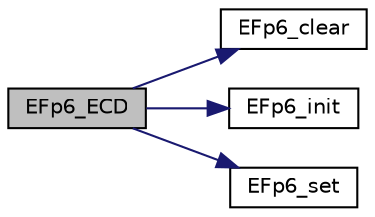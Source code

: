 digraph "EFp6_ECD"
{
  edge [fontname="Helvetica",fontsize="10",labelfontname="Helvetica",labelfontsize="10"];
  node [fontname="Helvetica",fontsize="10",shape=record];
  rankdir="LR";
  Node12 [label="EFp6_ECD",height=0.2,width=0.4,color="black", fillcolor="grey75", style="filled", fontcolor="black"];
  Node12 -> Node13 [color="midnightblue",fontsize="10",style="solid"];
  Node13 [label="EFp6_clear",height=0.2,width=0.4,color="black", fillcolor="white", style="filled",URL="$bn__efp6_8h.html#aa53063f2fe49bc8bd381897203c4a04b"];
  Node12 -> Node14 [color="midnightblue",fontsize="10",style="solid"];
  Node14 [label="EFp6_init",height=0.2,width=0.4,color="black", fillcolor="white", style="filled",URL="$bn__efp6_8h.html#a5dd3a89e6944dc0966bb8f63cbf141b4"];
  Node12 -> Node15 [color="midnightblue",fontsize="10",style="solid"];
  Node15 [label="EFp6_set",height=0.2,width=0.4,color="black", fillcolor="white", style="filled",URL="$bn__efp6_8h.html#abff7a2f423a0a3c52720a1db3b19672f"];
}
